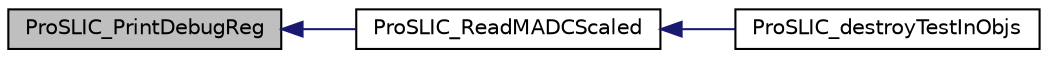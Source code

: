 digraph "ProSLIC_PrintDebugReg"
{
  edge [fontname="Helvetica",fontsize="10",labelfontname="Helvetica",labelfontsize="10"];
  node [fontname="Helvetica",fontsize="10",shape=record];
  rankdir="LR";
  Node1 [label="ProSLIC_PrintDebugReg",height=0.2,width=0.4,color="black", fillcolor="grey75", style="filled", fontcolor="black"];
  Node1 -> Node2 [dir="back",color="midnightblue",fontsize="10",style="solid",fontname="Helvetica"];
  Node2 [label="ProSLIC_ReadMADCScaled",height=0.2,width=0.4,color="black", fillcolor="white", style="filled",URL="$group___d_i_a_g_n_o_s_t_i_c_s.html#gae8016077c6b046e2c1c03732595052b1",tooltip="This function reads the MADC a scaled value. "];
  Node2 -> Node3 [dir="back",color="midnightblue",fontsize="10",style="solid",fontname="Helvetica"];
  Node3 [label="ProSLIC_destroyTestInObjs",height=0.2,width=0.4,color="black", fillcolor="white", style="filled",URL="$group___p_r_o_s_l_i_c___t_s_t_i_n.html#gac00b1a782ee94a2eda9c8a4a36dad3f7",tooltip="Free memory reserved by the given structure. "];
}
